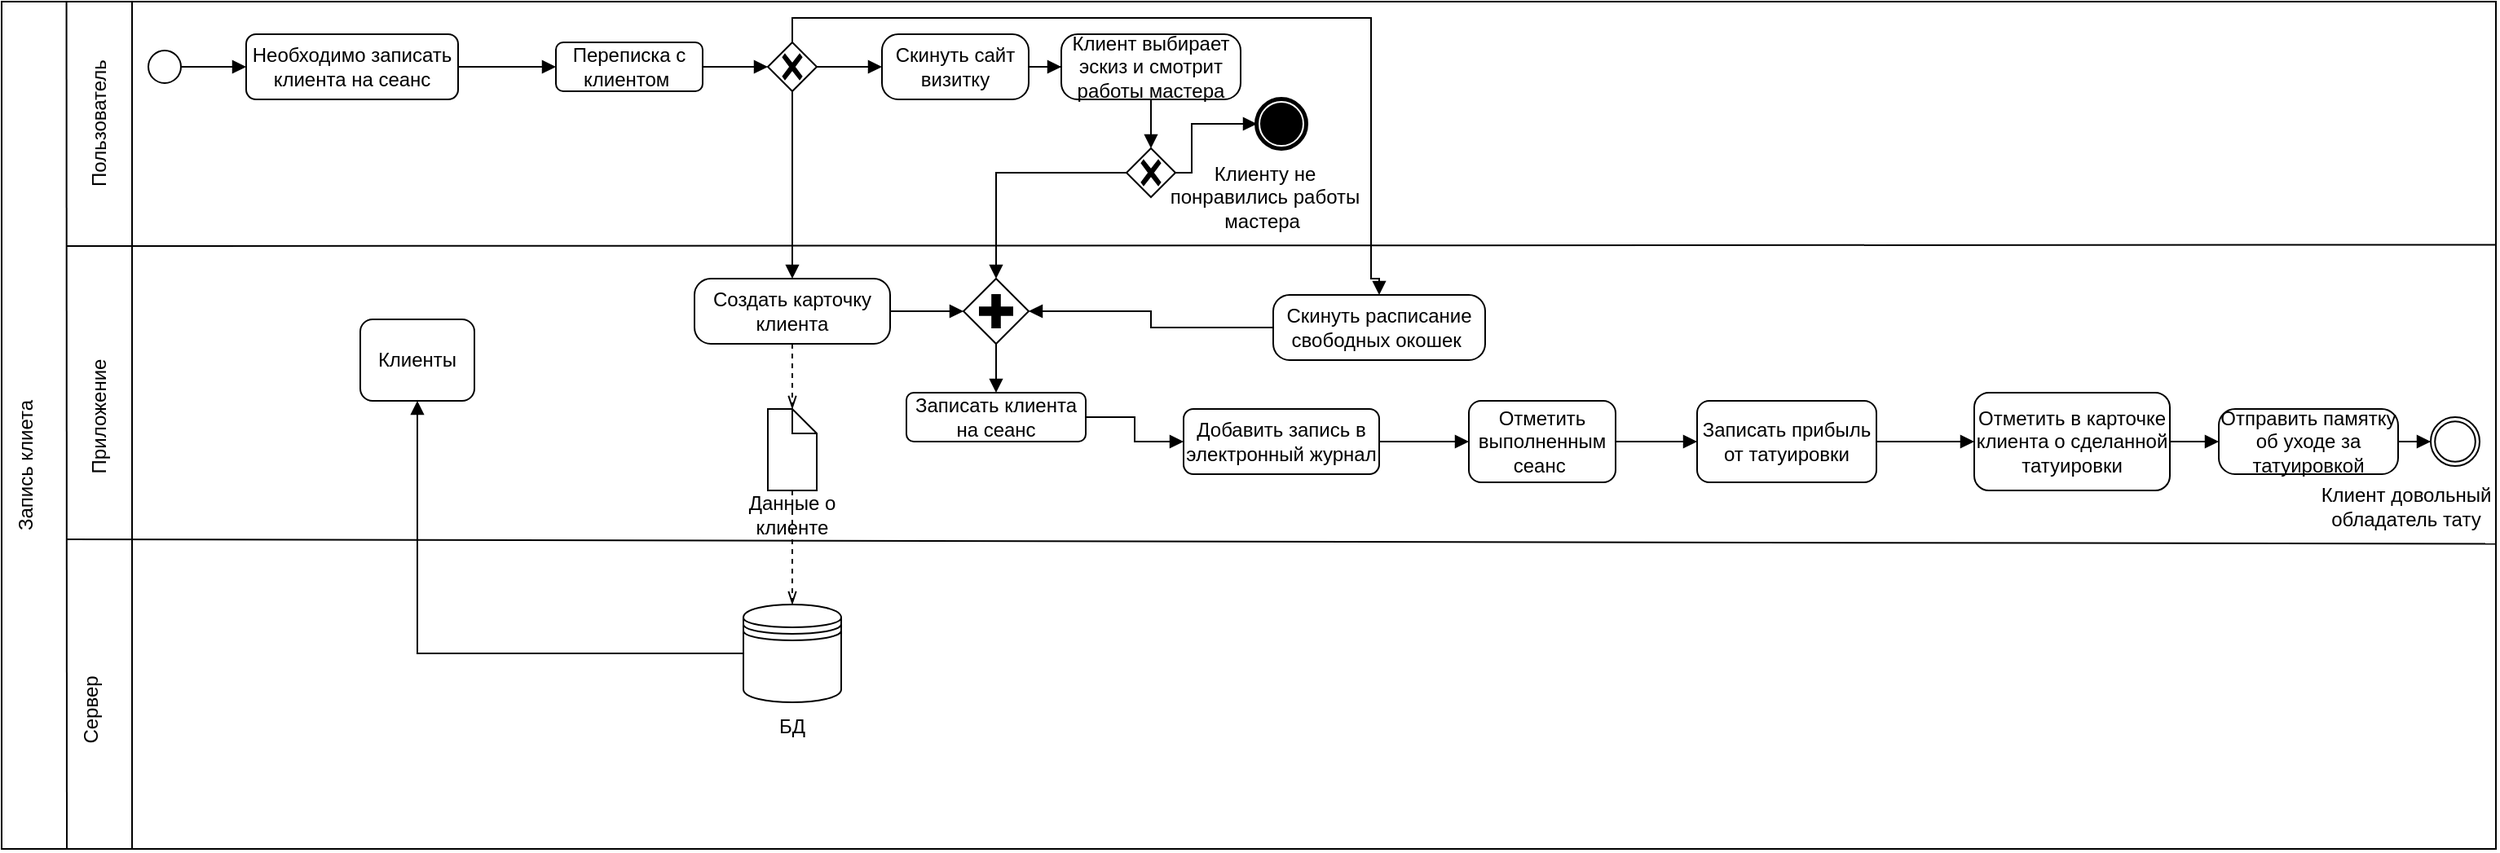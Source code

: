 <mxfile version="20.6.0" type="device"><diagram id="bfo-nZELDSUf4FN9RPrp" name="Страница 1"><mxGraphModel dx="1440" dy="2021" grid="1" gridSize="10" guides="1" tooltips="1" connect="1" arrows="1" fold="1" page="1" pageScale="1" pageWidth="827" pageHeight="1169" math="0" shadow="0"><root><mxCell id="0"/><mxCell id="1" parent="0"/><mxCell id="CMskse8NzwZzVhAuSRWN-1" value="" style="rounded=0;whiteSpace=wrap;html=1;" vertex="1" parent="1"><mxGeometry x="10" y="-40" width="1530" height="520" as="geometry"/></mxCell><mxCell id="CMskse8NzwZzVhAuSRWN-4" value="" style="endArrow=none;html=1;rounded=0;entryX=0.026;entryY=0;entryDx=0;entryDy=0;entryPerimeter=0;" edge="1" parent="1" target="CMskse8NzwZzVhAuSRWN-1"><mxGeometry width="50" height="50" relative="1" as="geometry"><mxPoint x="50" y="480" as="sourcePoint"/><mxPoint x="48" y="-40" as="targetPoint"/><Array as="points"/></mxGeometry></mxCell><mxCell id="CMskse8NzwZzVhAuSRWN-7" value="Запись клиета" style="text;html=1;align=center;verticalAlign=middle;resizable=0;points=[];autosize=1;strokeColor=none;fillColor=none;rotation=-90;" vertex="1" parent="1"><mxGeometry x="-30" y="230" width="110" height="30" as="geometry"/></mxCell><mxCell id="CMskse8NzwZzVhAuSRWN-8" value="" style="endArrow=none;html=1;rounded=0;entryX=1;entryY=0.64;entryDx=0;entryDy=0;entryPerimeter=0;" edge="1" parent="1" target="CMskse8NzwZzVhAuSRWN-1"><mxGeometry width="50" height="50" relative="1" as="geometry"><mxPoint x="50" y="290" as="sourcePoint"/><mxPoint x="440" y="270" as="targetPoint"/></mxGeometry></mxCell><mxCell id="CMskse8NzwZzVhAuSRWN-9" value="" style="endArrow=none;html=1;rounded=0;entryX=1;entryY=0.287;entryDx=0;entryDy=0;entryPerimeter=0;" edge="1" parent="1" target="CMskse8NzwZzVhAuSRWN-1"><mxGeometry width="50" height="50" relative="1" as="geometry"><mxPoint x="50" y="110" as="sourcePoint"/><mxPoint x="860" y="112.8" as="targetPoint"/></mxGeometry></mxCell><mxCell id="CMskse8NzwZzVhAuSRWN-10" value="" style="endArrow=none;html=1;rounded=0;" edge="1" parent="1"><mxGeometry width="50" height="50" relative="1" as="geometry"><mxPoint x="90" y="480" as="sourcePoint"/><mxPoint x="90" y="-40" as="targetPoint"/></mxGeometry></mxCell><mxCell id="CMskse8NzwZzVhAuSRWN-11" value="Сервер" style="text;html=1;align=center;verticalAlign=middle;resizable=0;points=[];autosize=1;strokeColor=none;fillColor=none;rotation=-90;" vertex="1" parent="1"><mxGeometry x="30" y="380" width="70" height="30" as="geometry"/></mxCell><mxCell id="CMskse8NzwZzVhAuSRWN-12" value="Приложение" style="text;html=1;align=center;verticalAlign=middle;resizable=0;points=[];autosize=1;strokeColor=none;fillColor=none;rotation=-90;" vertex="1" parent="1"><mxGeometry x="20" y="200" width="100" height="30" as="geometry"/></mxCell><mxCell id="CMskse8NzwZzVhAuSRWN-13" value="Пользователь" style="text;html=1;align=center;verticalAlign=middle;resizable=0;points=[];autosize=1;strokeColor=none;fillColor=none;rotation=-90;" vertex="1" parent="1"><mxGeometry x="20" y="20" width="100" height="30" as="geometry"/></mxCell><mxCell id="CMskse8NzwZzVhAuSRWN-16" style="edgeStyle=orthogonalEdgeStyle;rounded=0;orthogonalLoop=1;jettySize=auto;html=1;entryX=0;entryY=0.5;entryDx=0;entryDy=0;endArrow=block;endFill=1;" edge="1" parent="1" source="CMskse8NzwZzVhAuSRWN-15"><mxGeometry relative="1" as="geometry"><mxPoint x="160" as="targetPoint"/></mxGeometry></mxCell><mxCell id="CMskse8NzwZzVhAuSRWN-15" value="" style="points=[[0.145,0.145,0],[0.5,0,0],[0.855,0.145,0],[1,0.5,0],[0.855,0.855,0],[0.5,1,0],[0.145,0.855,0],[0,0.5,0]];shape=mxgraph.bpmn.event;html=1;verticalLabelPosition=bottom;labelBackgroundColor=#ffffff;verticalAlign=top;align=center;perimeter=ellipsePerimeter;outlineConnect=0;aspect=fixed;outline=standard;symbol=general;" vertex="1" parent="1"><mxGeometry x="100" y="-10" width="20" height="20" as="geometry"/></mxCell><mxCell id="CMskse8NzwZzVhAuSRWN-19" value="" style="edgeStyle=orthogonalEdgeStyle;rounded=0;orthogonalLoop=1;jettySize=auto;html=1;endArrow=block;endFill=1;" edge="1" parent="1" source="CMskse8NzwZzVhAuSRWN-17" target="CMskse8NzwZzVhAuSRWN-18"><mxGeometry relative="1" as="geometry"/></mxCell><mxCell id="CMskse8NzwZzVhAuSRWN-17" value="Необходимо записать клиента на сеанс" style="rounded=1;whiteSpace=wrap;html=1;" vertex="1" parent="1"><mxGeometry x="160" y="-20" width="130" height="40" as="geometry"/></mxCell><mxCell id="CMskse8NzwZzVhAuSRWN-21" value="" style="edgeStyle=orthogonalEdgeStyle;rounded=0;orthogonalLoop=1;jettySize=auto;html=1;endArrow=block;endFill=1;" edge="1" parent="1" source="CMskse8NzwZzVhAuSRWN-18" target="CMskse8NzwZzVhAuSRWN-20"><mxGeometry relative="1" as="geometry"/></mxCell><mxCell id="CMskse8NzwZzVhAuSRWN-18" value="Переписка с клиентом&amp;nbsp;" style="rounded=1;whiteSpace=wrap;html=1;" vertex="1" parent="1"><mxGeometry x="350" y="-15" width="90" height="30" as="geometry"/></mxCell><mxCell id="CMskse8NzwZzVhAuSRWN-23" value="" style="edgeStyle=orthogonalEdgeStyle;rounded=0;orthogonalLoop=1;jettySize=auto;html=1;endArrow=block;endFill=1;" edge="1" parent="1" source="CMskse8NzwZzVhAuSRWN-20" target="CMskse8NzwZzVhAuSRWN-22"><mxGeometry relative="1" as="geometry"/></mxCell><mxCell id="CMskse8NzwZzVhAuSRWN-25" value="" style="edgeStyle=orthogonalEdgeStyle;rounded=0;orthogonalLoop=1;jettySize=auto;html=1;endArrow=block;endFill=1;" edge="1" parent="1" source="CMskse8NzwZzVhAuSRWN-20" target="CMskse8NzwZzVhAuSRWN-24"><mxGeometry relative="1" as="geometry"/></mxCell><mxCell id="CMskse8NzwZzVhAuSRWN-32" style="edgeStyle=orthogonalEdgeStyle;rounded=0;orthogonalLoop=1;jettySize=auto;html=1;entryX=0.5;entryY=0;entryDx=0;entryDy=0;entryPerimeter=0;endArrow=block;endFill=1;" edge="1" parent="1" source="CMskse8NzwZzVhAuSRWN-20" target="CMskse8NzwZzVhAuSRWN-26"><mxGeometry relative="1" as="geometry"><Array as="points"><mxPoint x="495" y="-30"/><mxPoint x="850" y="-30"/><mxPoint x="850" y="130"/></Array></mxGeometry></mxCell><mxCell id="CMskse8NzwZzVhAuSRWN-20" value="" style="points=[[0.25,0.25,0],[0.5,0,0],[0.75,0.25,0],[1,0.5,0],[0.75,0.75,0],[0.5,1,0],[0.25,0.75,0],[0,0.5,0]];shape=mxgraph.bpmn.gateway2;html=1;verticalLabelPosition=bottom;labelBackgroundColor=#ffffff;verticalAlign=top;align=center;perimeter=rhombusPerimeter;outlineConnect=0;outline=none;symbol=none;gwType=exclusive;" vertex="1" parent="1"><mxGeometry x="480" y="-15" width="30" height="30" as="geometry"/></mxCell><mxCell id="CMskse8NzwZzVhAuSRWN-35" value="" style="edgeStyle=orthogonalEdgeStyle;rounded=0;orthogonalLoop=1;jettySize=auto;html=1;endArrow=block;endFill=1;" edge="1" parent="1" source="CMskse8NzwZzVhAuSRWN-22" target="CMskse8NzwZzVhAuSRWN-34"><mxGeometry relative="1" as="geometry"/></mxCell><mxCell id="CMskse8NzwZzVhAuSRWN-22" value="Скинуть сайт визитку" style="points=[[0.25,0,0],[0.5,0,0],[0.75,0,0],[1,0.25,0],[1,0.5,0],[1,0.75,0],[0.75,1,0],[0.5,1,0],[0.25,1,0],[0,0.75,0],[0,0.5,0],[0,0.25,0]];shape=mxgraph.bpmn.task;whiteSpace=wrap;rectStyle=rounded;size=10;html=1;taskMarker=abstract;" vertex="1" parent="1"><mxGeometry x="550" y="-20" width="90" height="40" as="geometry"/></mxCell><mxCell id="CMskse8NzwZzVhAuSRWN-29" value="" style="edgeStyle=orthogonalEdgeStyle;rounded=0;orthogonalLoop=1;jettySize=auto;html=1;endArrow=block;endFill=1;" edge="1" parent="1" source="CMskse8NzwZzVhAuSRWN-24" target="CMskse8NzwZzVhAuSRWN-28"><mxGeometry relative="1" as="geometry"/></mxCell><mxCell id="CMskse8NzwZzVhAuSRWN-58" value="" style="edgeStyle=orthogonalEdgeStyle;rounded=0;orthogonalLoop=1;jettySize=auto;html=1;endArrow=openThin;endFill=0;dashed=1;" edge="1" parent="1" source="CMskse8NzwZzVhAuSRWN-24" target="CMskse8NzwZzVhAuSRWN-57"><mxGeometry relative="1" as="geometry"/></mxCell><mxCell id="CMskse8NzwZzVhAuSRWN-24" value="Создать карточку клиента" style="points=[[0.25,0,0],[0.5,0,0],[0.75,0,0],[1,0.25,0],[1,0.5,0],[1,0.75,0],[0.75,1,0],[0.5,1,0],[0.25,1,0],[0,0.75,0],[0,0.5,0],[0,0.25,0]];shape=mxgraph.bpmn.task;whiteSpace=wrap;rectStyle=rounded;size=10;html=1;taskMarker=abstract;" vertex="1" parent="1"><mxGeometry x="435" y="130" width="120" height="40" as="geometry"/></mxCell><mxCell id="CMskse8NzwZzVhAuSRWN-33" value="" style="edgeStyle=orthogonalEdgeStyle;rounded=0;orthogonalLoop=1;jettySize=auto;html=1;endArrow=block;endFill=1;" edge="1" parent="1" source="CMskse8NzwZzVhAuSRWN-26" target="CMskse8NzwZzVhAuSRWN-28"><mxGeometry relative="1" as="geometry"/></mxCell><mxCell id="CMskse8NzwZzVhAuSRWN-26" value="Скинуть расписание свободных окошек&amp;nbsp;" style="points=[[0.25,0,0],[0.5,0,0],[0.75,0,0],[1,0.25,0],[1,0.5,0],[1,0.75,0],[0.75,1,0],[0.5,1,0],[0.25,1,0],[0,0.75,0],[0,0.5,0],[0,0.25,0]];shape=mxgraph.bpmn.task;whiteSpace=wrap;rectStyle=rounded;size=10;html=1;taskMarker=abstract;" vertex="1" parent="1"><mxGeometry x="790" y="140" width="130" height="40" as="geometry"/></mxCell><mxCell id="CMskse8NzwZzVhAuSRWN-43" value="" style="edgeStyle=orthogonalEdgeStyle;rounded=0;orthogonalLoop=1;jettySize=auto;html=1;endArrow=block;endFill=1;" edge="1" parent="1" source="CMskse8NzwZzVhAuSRWN-28" target="CMskse8NzwZzVhAuSRWN-42"><mxGeometry relative="1" as="geometry"/></mxCell><mxCell id="CMskse8NzwZzVhAuSRWN-28" value="" style="points=[[0.25,0.25,0],[0.5,0,0],[0.75,0.25,0],[1,0.5,0],[0.75,0.75,0],[0.5,1,0],[0.25,0.75,0],[0,0.5,0]];shape=mxgraph.bpmn.gateway2;html=1;verticalLabelPosition=bottom;labelBackgroundColor=#ffffff;verticalAlign=top;align=center;perimeter=rhombusPerimeter;outlineConnect=0;outline=none;symbol=none;gwType=parallel;" vertex="1" parent="1"><mxGeometry x="600" y="130" width="40" height="40" as="geometry"/></mxCell><mxCell id="CMskse8NzwZzVhAuSRWN-37" style="edgeStyle=orthogonalEdgeStyle;rounded=0;orthogonalLoop=1;jettySize=auto;html=1;endArrow=block;endFill=1;" edge="1" parent="1" source="CMskse8NzwZzVhAuSRWN-34" target="CMskse8NzwZzVhAuSRWN-36"><mxGeometry relative="1" as="geometry"/></mxCell><mxCell id="CMskse8NzwZzVhAuSRWN-34" value="Клиент выбирает эскиз и смотрит работы мастера" style="points=[[0.25,0,0],[0.5,0,0],[0.75,0,0],[1,0.25,0],[1,0.5,0],[1,0.75,0],[0.75,1,0],[0.5,1,0],[0.25,1,0],[0,0.75,0],[0,0.5,0],[0,0.25,0]];shape=mxgraph.bpmn.task;whiteSpace=wrap;rectStyle=rounded;size=10;html=1;taskMarker=abstract;" vertex="1" parent="1"><mxGeometry x="660" y="-20" width="110" height="40" as="geometry"/></mxCell><mxCell id="CMskse8NzwZzVhAuSRWN-39" value="" style="edgeStyle=orthogonalEdgeStyle;rounded=0;orthogonalLoop=1;jettySize=auto;html=1;endArrow=block;endFill=1;" edge="1" parent="1" source="CMskse8NzwZzVhAuSRWN-36" target="CMskse8NzwZzVhAuSRWN-38"><mxGeometry relative="1" as="geometry"><Array as="points"><mxPoint x="740" y="65"/><mxPoint x="740" y="35"/></Array></mxGeometry></mxCell><mxCell id="CMskse8NzwZzVhAuSRWN-41" style="edgeStyle=orthogonalEdgeStyle;rounded=0;orthogonalLoop=1;jettySize=auto;html=1;entryX=0.5;entryY=0;entryDx=0;entryDy=0;entryPerimeter=0;endArrow=block;endFill=1;" edge="1" parent="1" source="CMskse8NzwZzVhAuSRWN-36" target="CMskse8NzwZzVhAuSRWN-28"><mxGeometry relative="1" as="geometry"/></mxCell><mxCell id="CMskse8NzwZzVhAuSRWN-36" value="" style="points=[[0.25,0.25,0],[0.5,0,0],[0.75,0.25,0],[1,0.5,0],[0.75,0.75,0],[0.5,1,0],[0.25,0.75,0],[0,0.5,0]];shape=mxgraph.bpmn.gateway2;html=1;verticalLabelPosition=bottom;labelBackgroundColor=#ffffff;verticalAlign=top;align=center;perimeter=rhombusPerimeter;outlineConnect=0;outline=none;symbol=none;gwType=exclusive;" vertex="1" parent="1"><mxGeometry x="700" y="50" width="30" height="30" as="geometry"/></mxCell><mxCell id="CMskse8NzwZzVhAuSRWN-38" value="" style="points=[[0.145,0.145,0],[0.5,0,0],[0.855,0.145,0],[1,0.5,0],[0.855,0.855,0],[0.5,1,0],[0.145,0.855,0],[0,0.5,0]];shape=mxgraph.bpmn.event;html=1;verticalLabelPosition=bottom;labelBackgroundColor=#ffffff;verticalAlign=top;align=center;perimeter=ellipsePerimeter;outlineConnect=0;aspect=fixed;outline=end;symbol=terminate;" vertex="1" parent="1"><mxGeometry x="780" y="20" width="30" height="30" as="geometry"/></mxCell><mxCell id="CMskse8NzwZzVhAuSRWN-40" value="Клиенту не понравились работы мастера&amp;nbsp;" style="text;html=1;strokeColor=none;fillColor=none;align=center;verticalAlign=middle;whiteSpace=wrap;rounded=0;" vertex="1" parent="1"><mxGeometry x="720" y="60" width="130" height="40" as="geometry"/></mxCell><mxCell id="CMskse8NzwZzVhAuSRWN-45" value="" style="edgeStyle=orthogonalEdgeStyle;rounded=0;orthogonalLoop=1;jettySize=auto;html=1;endArrow=block;endFill=1;" edge="1" parent="1" source="CMskse8NzwZzVhAuSRWN-42" target="CMskse8NzwZzVhAuSRWN-44"><mxGeometry relative="1" as="geometry"/></mxCell><mxCell id="CMskse8NzwZzVhAuSRWN-42" value="Записать клиента на сеанс" style="rounded=1;whiteSpace=wrap;html=1;" vertex="1" parent="1"><mxGeometry x="565" y="200" width="110" height="30" as="geometry"/></mxCell><mxCell id="CMskse8NzwZzVhAuSRWN-47" value="" style="edgeStyle=orthogonalEdgeStyle;rounded=0;orthogonalLoop=1;jettySize=auto;html=1;endArrow=block;endFill=1;" edge="1" parent="1" source="CMskse8NzwZzVhAuSRWN-44" target="CMskse8NzwZzVhAuSRWN-46"><mxGeometry relative="1" as="geometry"/></mxCell><mxCell id="CMskse8NzwZzVhAuSRWN-44" value="Добавить запись в электронный журнал" style="rounded=1;whiteSpace=wrap;html=1;" vertex="1" parent="1"><mxGeometry x="735" y="210" width="120" height="40" as="geometry"/></mxCell><mxCell id="CMskse8NzwZzVhAuSRWN-49" value="" style="edgeStyle=orthogonalEdgeStyle;rounded=0;orthogonalLoop=1;jettySize=auto;html=1;endArrow=block;endFill=1;" edge="1" parent="1" source="CMskse8NzwZzVhAuSRWN-46" target="CMskse8NzwZzVhAuSRWN-48"><mxGeometry relative="1" as="geometry"/></mxCell><mxCell id="CMskse8NzwZzVhAuSRWN-46" value="Отметить выполненным сеанс&amp;nbsp;" style="rounded=1;whiteSpace=wrap;html=1;" vertex="1" parent="1"><mxGeometry x="910" y="205" width="90" height="50" as="geometry"/></mxCell><mxCell id="CMskse8NzwZzVhAuSRWN-51" value="" style="edgeStyle=orthogonalEdgeStyle;rounded=0;orthogonalLoop=1;jettySize=auto;html=1;endArrow=block;endFill=1;" edge="1" parent="1" source="CMskse8NzwZzVhAuSRWN-48" target="CMskse8NzwZzVhAuSRWN-50"><mxGeometry relative="1" as="geometry"/></mxCell><mxCell id="CMskse8NzwZzVhAuSRWN-48" value="Записать прибыль от татуировки" style="rounded=1;whiteSpace=wrap;html=1;" vertex="1" parent="1"><mxGeometry x="1050" y="205" width="110" height="50" as="geometry"/></mxCell><mxCell id="CMskse8NzwZzVhAuSRWN-53" value="" style="edgeStyle=orthogonalEdgeStyle;rounded=0;orthogonalLoop=1;jettySize=auto;html=1;endArrow=block;endFill=1;" edge="1" parent="1" source="CMskse8NzwZzVhAuSRWN-50" target="CMskse8NzwZzVhAuSRWN-52"><mxGeometry relative="1" as="geometry"/></mxCell><mxCell id="CMskse8NzwZzVhAuSRWN-50" value="Отметить в карточке клиента о сделанной татуировки" style="rounded=1;whiteSpace=wrap;html=1;" vertex="1" parent="1"><mxGeometry x="1220" y="200" width="120" height="60" as="geometry"/></mxCell><mxCell id="CMskse8NzwZzVhAuSRWN-55" value="" style="edgeStyle=orthogonalEdgeStyle;rounded=0;orthogonalLoop=1;jettySize=auto;html=1;endArrow=block;endFill=1;" edge="1" parent="1" source="CMskse8NzwZzVhAuSRWN-52" target="CMskse8NzwZzVhAuSRWN-54"><mxGeometry relative="1" as="geometry"/></mxCell><mxCell id="CMskse8NzwZzVhAuSRWN-52" value="Отправить памятку об уходе за татуировкой" style="points=[[0.25,0,0],[0.5,0,0],[0.75,0,0],[1,0.25,0],[1,0.5,0],[1,0.75,0],[0.75,1,0],[0.5,1,0],[0.25,1,0],[0,0.75,0],[0,0.5,0],[0,0.25,0]];shape=mxgraph.bpmn.task;whiteSpace=wrap;rectStyle=rounded;size=10;html=1;taskMarker=abstract;" vertex="1" parent="1"><mxGeometry x="1370" y="210" width="110" height="40" as="geometry"/></mxCell><mxCell id="CMskse8NzwZzVhAuSRWN-54" value="" style="points=[[0.145,0.145,0],[0.5,0,0],[0.855,0.145,0],[1,0.5,0],[0.855,0.855,0],[0.5,1,0],[0.145,0.855,0],[0,0.5,0]];shape=mxgraph.bpmn.event;html=1;verticalLabelPosition=bottom;labelBackgroundColor=#ffffff;verticalAlign=top;align=center;perimeter=ellipsePerimeter;outlineConnect=0;aspect=fixed;outline=throwing;symbol=general;" vertex="1" parent="1"><mxGeometry x="1500" y="215" width="30" height="30" as="geometry"/></mxCell><mxCell id="CMskse8NzwZzVhAuSRWN-56" value="Клиент довольный обладатель тату" style="text;html=1;strokeColor=none;fillColor=none;align=center;verticalAlign=middle;whiteSpace=wrap;rounded=0;" vertex="1" parent="1"><mxGeometry x="1430" y="250" width="110" height="40" as="geometry"/></mxCell><mxCell id="CMskse8NzwZzVhAuSRWN-62" value="" style="edgeStyle=orthogonalEdgeStyle;rounded=0;orthogonalLoop=1;jettySize=auto;html=1;dashed=1;endArrow=openThin;endFill=0;" edge="1" parent="1" source="CMskse8NzwZzVhAuSRWN-57" target="CMskse8NzwZzVhAuSRWN-61"><mxGeometry relative="1" as="geometry"/></mxCell><mxCell id="CMskse8NzwZzVhAuSRWN-57" value="" style="shape=mxgraph.bpmn.data;labelPosition=center;verticalLabelPosition=bottom;align=center;verticalAlign=top;whiteSpace=wrap;size=15;html=1;" vertex="1" parent="1"><mxGeometry x="480" y="210" width="30" height="50" as="geometry"/></mxCell><mxCell id="CMskse8NzwZzVhAuSRWN-59" value="Данные о клиенте" style="text;html=1;strokeColor=none;fillColor=none;align=center;verticalAlign=middle;whiteSpace=wrap;rounded=0;dashed=1;" vertex="1" parent="1"><mxGeometry x="465" y="260" width="60" height="30" as="geometry"/></mxCell><mxCell id="CMskse8NzwZzVhAuSRWN-66" style="edgeStyle=orthogonalEdgeStyle;rounded=0;orthogonalLoop=1;jettySize=auto;html=1;entryX=0.5;entryY=1;entryDx=0;entryDy=0;endArrow=block;endFill=1;" edge="1" parent="1" source="CMskse8NzwZzVhAuSRWN-61" target="CMskse8NzwZzVhAuSRWN-65"><mxGeometry relative="1" as="geometry"/></mxCell><mxCell id="CMskse8NzwZzVhAuSRWN-61" value="" style="shape=datastore;whiteSpace=wrap;html=1;labelPosition=center;verticalLabelPosition=bottom;align=center;verticalAlign=top;" vertex="1" parent="1"><mxGeometry x="465" y="330" width="60" height="60" as="geometry"/></mxCell><mxCell id="CMskse8NzwZzVhAuSRWN-64" value="БД" style="text;html=1;strokeColor=none;fillColor=none;align=center;verticalAlign=middle;whiteSpace=wrap;rounded=0;" vertex="1" parent="1"><mxGeometry x="465" y="390" width="60" height="30" as="geometry"/></mxCell><mxCell id="CMskse8NzwZzVhAuSRWN-65" value="Клиенты" style="rounded=1;whiteSpace=wrap;html=1;" vertex="1" parent="1"><mxGeometry x="230" y="155" width="70" height="50" as="geometry"/></mxCell></root></mxGraphModel></diagram></mxfile>